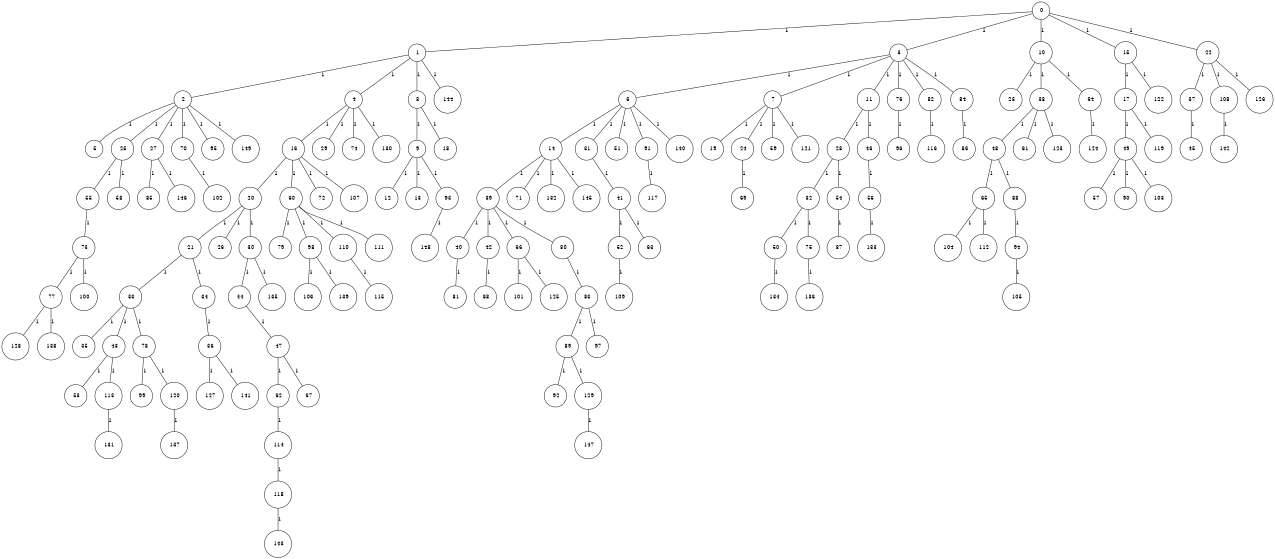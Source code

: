 graph G {
size="8.5,11;"
ratio = "expand;"
fixedsize="true;"
overlap="scale;"
node[shape=circle,width=.12,hight=.12,fontsize=12]
edge[fontsize=12]

0[label=" 0" color=black, pos="1.1073593,1.5581848!"];
1[label=" 1" color=black, pos="1.5100575,0.49424459!"];
2[label=" 2" color=black, pos="0.54400639,2.3309073!"];
3[label=" 3" color=black, pos="2.3138586,1.4529645!"];
4[label=" 4" color=black, pos="0.98726246,0.38170106!"];
5[label=" 5" color=black, pos="2.6638118,2.4740301!"];
6[label=" 6" color=black, pos="0.86244869,1.7485518!"];
7[label=" 7" color=black, pos="0.12833848,0.8861964!"];
8[label=" 8" color=black, pos="0.76184952,0.8902469!"];
9[label=" 9" color=black, pos="2.3641812,0.50055773!"];
10[label=" 10" color=black, pos="0.54183466,2.5921508!"];
11[label=" 11" color=black, pos="1.3745452,0.021434193!"];
12[label=" 12" color=black, pos="1.2305435,0.91732047!"];
13[label=" 13" color=black, pos="1.3789819,0.23747992!"];
14[label=" 14" color=black, pos="1.6322942,0.17816948!"];
15[label=" 15" color=black, pos="2.1336154,1.9963304!"];
16[label=" 16" color=black, pos="0.50874709,2.167372!"];
17[label=" 17" color=black, pos="0.27106878,2.7811158!"];
18[label=" 18" color=black, pos="1.4993947,0.66859669!"];
19[label=" 19" color=black, pos="0.41838187,0.23574756!"];
20[label=" 20" color=black, pos="0.093166134,0.54328077!"];
21[label=" 21" color=black, pos="1.5444186,1.7135786!"];
22[label=" 22" color=black, pos="0.7667924,0.93734545!"];
23[label=" 23" color=black, pos="0.95611396,0.79587278!"];
24[label=" 24" color=black, pos="2.8202531,2.3377893!"];
25[label=" 25" color=black, pos="1.6311745,0.90422536!"];
26[label=" 26" color=black, pos="1.4921718,2.0045091!"];
27[label=" 27" color=black, pos="0.26285293,1.559479!"];
28[label=" 28" color=black, pos="0.39332467,1.8281671!"];
29[label=" 29" color=black, pos="0.88352049,1.1144561!"];
30[label=" 30" color=black, pos="0.43349379,0.55072072!"];
31[label=" 31" color=black, pos="0.9854774,2.8544688!"];
32[label=" 32" color=black, pos="2.3098383,0.89705245!"];
33[label=" 33" color=black, pos="0.31116324,0.071581891!"];
34[label=" 34" color=black, pos="0.37409985,1.7138886!"];
35[label=" 35" color=black, pos="0.31634761,0.99297185!"];
36[label=" 36" color=black, pos="2.3761274,0.64741559!"];
37[label=" 37" color=black, pos="1.3628846,2.9099608!"];
38[label=" 38" color=black, pos="2.8136733,0.18598618!"];
39[label=" 39" color=black, pos="2.807275,0.60488119!"];
40[label=" 40" color=black, pos="0.23271308,1.058126!"];
41[label=" 41" color=black, pos="0.30321144,1.3472113!"];
42[label=" 42" color=black, pos="2.2057989,1.3142641!"];
43[label=" 43" color=black, pos="1.3344676,2.2318188!"];
44[label=" 44" color=black, pos="0.12837486,1.9702429!"];
45[label=" 45" color=black, pos="2.6411061,1.2876379!"];
46[label=" 46" color=black, pos="2.3408853,2.25393!"];
47[label=" 47" color=black, pos="0.51407908,2.2652737!"];
48[label=" 48" color=black, pos="1.3607448,2.2906685!"];
49[label=" 49" color=black, pos="2.4531076,2.3412675!"];
50[label=" 50" color=black, pos="2.6989797,1.181053!"];
51[label=" 51" color=black, pos="2.9627675,2.7440423!"];
52[label=" 52" color=black, pos="1.2921062,2.5824019!"];
53[label=" 53" color=black, pos="2.5944891,1.3879916!"];
54[label=" 54" color=black, pos="1.3436639,1.0835347!"];
55[label=" 55" color=black, pos="1.5007327,0.60453515!"];
56[label=" 56" color=black, pos="1.6722081,2.5254338!"];
57[label=" 57" color=black, pos="2.5330834,0.7842222!"];
58[label=" 58" color=black, pos="0.52223295,0.26551052!"];
59[label=" 59" color=black, pos="2.378147,0.57614288!"];
60[label=" 60" color=black, pos="0.72383816,1.6034654!"];
61[label=" 61" color=black, pos="2.0285846,1.2537016!"];
62[label=" 62" color=black, pos="2.6333785,1.2299915!"];
63[label=" 63" color=black, pos="2.6860446,1.9955888!"];
64[label=" 64" color=black, pos="2.7297303,0.48356838!"];
65[label=" 65" color=black, pos="0.38772393,1.4948769!"];
66[label=" 66" color=black, pos="1.2330658,2.3949574!"];
67[label=" 67" color=black, pos="1.7699403,0.281466!"];
68[label=" 68" color=black, pos="1.129645,1.8121057!"];
69[label=" 69" color=black, pos="2.8763884,0.53047806!"];
70[label=" 70" color=black, pos="2.4030435,1.6438782!"];
71[label=" 71" color=black, pos="0.59499615,2.4473408!"];
72[label=" 72" color=black, pos="0.16048961,0.58754012!"];
73[label=" 73" color=black, pos="1.1986998,2.4581704!"];
74[label=" 74" color=black, pos="2.8428045,2.0429784!"];
75[label=" 75" color=black, pos="0.82422804,1.1065232!"];
76[label=" 76" color=black, pos="1.2093758,1.1121026!"];
77[label=" 77" color=black, pos="2.9844361,0.59553124!"];
78[label=" 78" color=black, pos="0.4030502,0.47656776!"];
79[label=" 79" color=black, pos="1.8788765,1.3227728!"];
80[label=" 80" color=black, pos="0.85481783,1.5875796!"];
81[label=" 81" color=black, pos="2.9927299,0.48528323!"];
82[label=" 82" color=black, pos="0.89887786,0.44827909!"];
83[label=" 83" color=black, pos="0.85270605,0.67697894!"];
84[label=" 84" color=black, pos="0.47343117,0.14784617!"];
85[label=" 85" color=black, pos="2.4316622,1.8453469!"];
86[label=" 86" color=black, pos="0.98278689,0.83275879!"];
87[label=" 87" color=black, pos="0.24582325,2.9010295!"];
88[label=" 88" color=black, pos="1.0658444,2.1541587!"];
89[label=" 89" color=black, pos="1.5343592,2.8941087!"];
90[label=" 90" color=black, pos="0.16770357,0.15634297!"];
91[label=" 91" color=black, pos="0.89719006,0.082491521!"];
92[label=" 92" color=black, pos="1.6224035,1.8284885!"];
93[label=" 93" color=black, pos="2.9737151,0.88877815!"];
94[label=" 94" color=black, pos="2.99575,0.81816539!"];
95[label=" 95" color=black, pos="0.87706849,1.3422144!"];
96[label=" 96" color=black, pos="0.20780403,2.0014872!"];
97[label=" 97" color=black, pos="0.13581501,1.1754003!"];
98[label=" 98" color=black, pos="0.23798368,2.3239282!"];
99[label=" 99" color=black, pos="1.1650652,0.50579497!"];
100[label=" 100" color=black, pos="1.6367574,0.8415344!"];
101[label=" 101" color=black, pos="1.0081189,2.5669745!"];
102[label=" 102" color=black, pos="0.45184949,2.2454422!"];
103[label=" 103" color=black, pos="0.10433481,1.2718309!"];
104[label=" 104" color=black, pos="0.08402966,1.0543021!"];
105[label=" 105" color=black, pos="1.1689141,0.52336324!"];
106[label=" 106" color=black, pos="1.5614457,0.54207148!"];
107[label=" 107" color=black, pos="0.25371116,0.51397961!"];
108[label=" 108" color=black, pos="1.3821499,2.5009411!"];
109[label=" 109" color=black, pos="1.0858265,2.3941377!"];
110[label=" 110" color=black, pos="2.4530556,0.86659402!"];
111[label=" 111" color=black, pos="0.22723655,1.8695292!"];
112[label=" 112" color=black, pos="1.4117431,2.5311109!"];
113[label=" 113" color=black, pos="0.15353374,2.9875549!"];
114[label=" 114" color=black, pos="2.9017656,2.4414904!"];
115[label=" 115" color=black, pos="1.5774928,0.045945306!"];
116[label=" 116" color=black, pos="2.310984,1.3499116!"];
117[label=" 117" color=black, pos="0.61480207,2.9344866!"];
118[label=" 118" color=black, pos="2.3836293,0.62524804!"];
119[label=" 119" color=black, pos="0.93950551,1.922132!"];
120[label=" 120" color=black, pos="2.4186086,2.9319057!"];
121[label=" 121" color=black, pos="0.50771701,1.2871218!"];
122[label=" 122" color=black, pos="2.4490869,1.5649593!"];
123[label=" 123" color=black, pos="1.6840821,2.9862225!"];
124[label=" 124" color=black, pos="0.15779103,1.3918766!"];
125[label=" 125" color=black, pos="2.0801833,1.8404507!"];
126[label=" 126" color=black, pos="1.1274438,0.074678393!"];
127[label=" 127" color=black, pos="1.9604761,1.4181979!"];
128[label=" 128" color=black, pos="2.4500533,0.951227!"];
129[label=" 129" color=black, pos="1.2695642,0.36725289!"];
130[label=" 130" color=black, pos="2.9669609,1.7452309!"];
131[label=" 131" color=black, pos="1.5431168,2.6461092!"];
132[label=" 132" color=black, pos="1.0675874,1.4735009!"];
133[label=" 133" color=black, pos="0.36434896,0.61158329!"];
134[label=" 134" color=black, pos="2.7796504,1.558742!"];
135[label=" 135" color=black, pos="1.6830721,0.11921117!"];
136[label=" 136" color=black, pos="2.3270435,1.0908957!"];
137[label=" 137" color=black, pos="0.30878695,0.31525876!"];
138[label=" 138" color=black, pos="2.3903608,2.926791!"];
139[label=" 139" color=black, pos="0.79194297,2.6343854!"];
140[label=" 140" color=black, pos="2.6108859,2.0073011!"];
141[label=" 141" color=black, pos="1.421838,1.4670276!"];
142[label=" 142" color=black, pos="1.305146,2.941615!"];
143[label=" 143" color=black, pos="1.0027095,1.1213435!"];
144[label=" 144" color=black, pos="1.1312643,1.9263606!"];
145[label=" 145" color=black, pos="2.6703879,2.7157992!"];
146[label=" 146" color=black, pos="0.30210896,2.9942263!"];
147[label=" 147" color=black, pos="2.2154902,0.95358228!"];
148[label=" 148" color=black, pos="0.73649808,1.801611!"];
149[label=" 149" color=black, pos="1.5797677,0.35982456!"];
0--1[label="1"]
0--3[label="1"]
0--10[label="1"]
0--15[label="1"]
0--22[label="1"]
1--2[label="1"]
1--4[label="1"]
1--8[label="1"]
1--144[label="1"]
2--5[label="1"]
2--25[label="1"]
2--27[label="1"]
2--70[label="1"]
2--95[label="1"]
2--149[label="1"]
3--6[label="1"]
3--7[label="1"]
3--11[label="1"]
3--76[label="1"]
3--82[label="1"]
3--84[label="1"]
4--16[label="1"]
4--29[label="1"]
4--74[label="1"]
4--130[label="1"]
6--14[label="1"]
6--31[label="1"]
6--51[label="1"]
6--91[label="1"]
6--140[label="1"]
7--19[label="1"]
7--24[label="1"]
7--59[label="1"]
7--121[label="1"]
8--9[label="1"]
8--18[label="1"]
9--12[label="1"]
9--13[label="1"]
9--93[label="1"]
10--23[label="1"]
10--38[label="1"]
10--64[label="1"]
11--28[label="1"]
11--46[label="1"]
14--39[label="1"]
14--71[label="1"]
14--132[label="1"]
14--145[label="1"]
15--17[label="1"]
15--122[label="1"]
16--20[label="1"]
16--60[label="1"]
16--72[label="1"]
16--107[label="1"]
17--49[label="1"]
17--119[label="1"]
20--21[label="1"]
20--26[label="1"]
20--30[label="1"]
21--33[label="1"]
21--34[label="1"]
22--37[label="1"]
22--108[label="1"]
22--126[label="1"]
24--69[label="1"]
25--55[label="1"]
25--58[label="1"]
27--85[label="1"]
27--146[label="1"]
28--32[label="1"]
28--54[label="1"]
30--44[label="1"]
30--135[label="1"]
31--41[label="1"]
32--50[label="1"]
32--75[label="1"]
33--35[label="1"]
33--43[label="1"]
33--78[label="1"]
34--36[label="1"]
36--127[label="1"]
36--141[label="1"]
37--45[label="1"]
38--48[label="1"]
38--61[label="1"]
38--123[label="1"]
39--40[label="1"]
39--42[label="1"]
39--66[label="1"]
39--80[label="1"]
40--81[label="1"]
41--52[label="1"]
41--63[label="1"]
42--68[label="1"]
43--53[label="1"]
43--113[label="1"]
44--47[label="1"]
46--56[label="1"]
47--62[label="1"]
47--67[label="1"]
48--65[label="1"]
48--88[label="1"]
49--57[label="1"]
49--90[label="1"]
49--103[label="1"]
50--134[label="1"]
52--109[label="1"]
54--87[label="1"]
55--73[label="1"]
56--133[label="1"]
60--79[label="1"]
60--98[label="1"]
60--110[label="1"]
60--111[label="1"]
62--114[label="1"]
64--124[label="1"]
65--104[label="1"]
65--112[label="1"]
66--101[label="1"]
66--125[label="1"]
70--102[label="1"]
73--77[label="1"]
73--100[label="1"]
75--136[label="1"]
76--96[label="1"]
77--128[label="1"]
77--138[label="1"]
78--99[label="1"]
78--120[label="1"]
80--83[label="1"]
82--116[label="1"]
83--89[label="1"]
83--97[label="1"]
84--86[label="1"]
88--94[label="1"]
89--92[label="1"]
89--129[label="1"]
91--117[label="1"]
93--148[label="1"]
94--105[label="1"]
98--106[label="1"]
98--139[label="1"]
108--142[label="1"]
110--115[label="1"]
113--131[label="1"]
114--118[label="1"]
118--143[label="1"]
120--137[label="1"]
129--147[label="1"]

}
